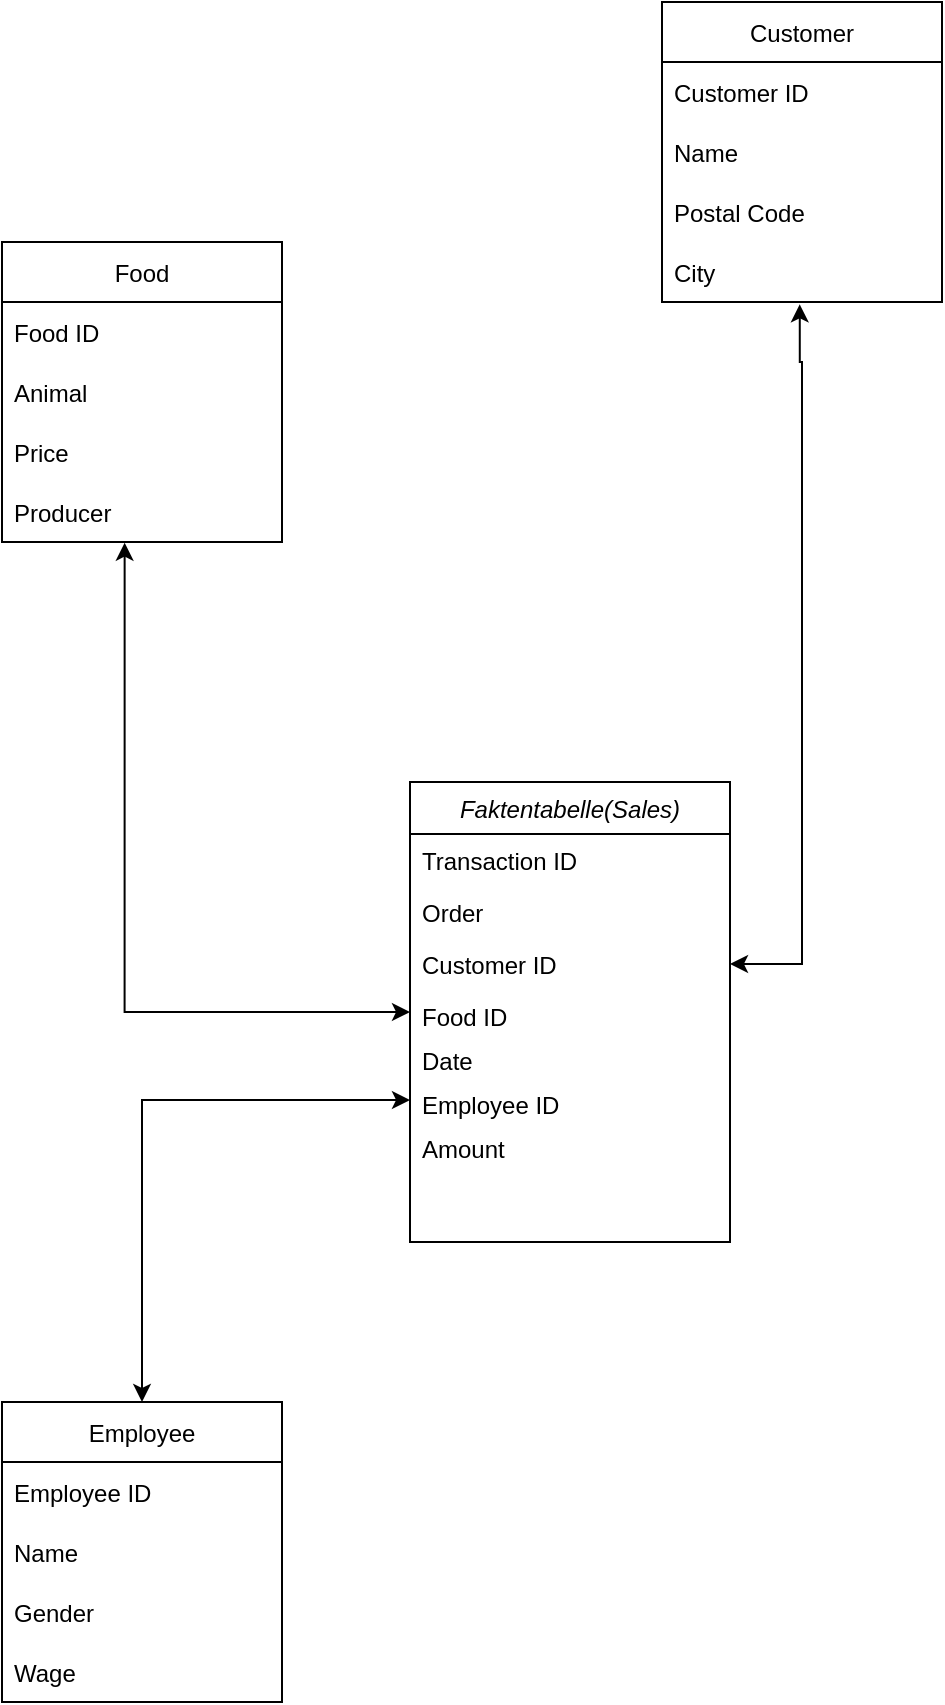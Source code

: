 <mxfile version="17.4.2" type="device"><diagram id="C5RBs43oDa-KdzZeNtuy" name="Page-1"><mxGraphModel dx="1017" dy="935" grid="1" gridSize="10" guides="1" tooltips="1" connect="1" arrows="1" fold="1" page="1" pageScale="1" pageWidth="827" pageHeight="1169" math="0" shadow="0"><root><mxCell id="WIyWlLk6GJQsqaUBKTNV-0"/><mxCell id="WIyWlLk6GJQsqaUBKTNV-1" parent="WIyWlLk6GJQsqaUBKTNV-0"/><mxCell id="iBV0RgWm-zcZDbJ2GDjt-28" style="edgeStyle=orthogonalEdgeStyle;rounded=0;orthogonalLoop=1;jettySize=auto;html=1;exitX=1;exitY=0.5;exitDx=0;exitDy=0;entryX=0.492;entryY=1.039;entryDx=0;entryDy=0;entryPerimeter=0;startArrow=classic;startFill=1;" edge="1" parent="WIyWlLk6GJQsqaUBKTNV-1" source="zkfFHV4jXpPFQw0GAbJ--2" target="iBV0RgWm-zcZDbJ2GDjt-44"><mxGeometry relative="1" as="geometry"><Array as="points"><mxPoint x="530" y="491"/><mxPoint x="530" y="190"/><mxPoint x="529" y="190"/></Array></mxGeometry></mxCell><mxCell id="iBV0RgWm-zcZDbJ2GDjt-35" style="edgeStyle=orthogonalEdgeStyle;rounded=0;orthogonalLoop=1;jettySize=auto;html=1;exitX=0;exitY=0.5;exitDx=0;exitDy=0;entryX=0.5;entryY=0;entryDx=0;entryDy=0;startArrow=classic;startFill=1;" edge="1" parent="WIyWlLk6GJQsqaUBKTNV-1" source="iBV0RgWm-zcZDbJ2GDjt-30" target="iBV0RgWm-zcZDbJ2GDjt-31"><mxGeometry relative="1" as="geometry"><Array as="points"><mxPoint x="334" y="559"/><mxPoint x="200" y="560"/></Array></mxGeometry></mxCell><mxCell id="zkfFHV4jXpPFQw0GAbJ--0" value="Faktentabelle(Sales)" style="swimlane;fontStyle=2;align=center;verticalAlign=top;childLayout=stackLayout;horizontal=1;startSize=26;horizontalStack=0;resizeParent=1;resizeLast=0;collapsible=1;marginBottom=0;rounded=0;shadow=0;strokeWidth=1;" parent="WIyWlLk6GJQsqaUBKTNV-1" vertex="1"><mxGeometry x="334" y="400" width="160" height="230" as="geometry"><mxRectangle x="230" y="140" width="160" height="26" as="alternateBounds"/></mxGeometry></mxCell><mxCell id="zkfFHV4jXpPFQw0GAbJ--1" value="Transaction ID" style="text;align=left;verticalAlign=top;spacingLeft=4;spacingRight=4;overflow=hidden;rotatable=0;points=[[0,0.5],[1,0.5]];portConstraint=eastwest;" parent="zkfFHV4jXpPFQw0GAbJ--0" vertex="1"><mxGeometry y="26" width="160" height="26" as="geometry"/></mxCell><mxCell id="iBV0RgWm-zcZDbJ2GDjt-37" value="Order" style="text;align=left;verticalAlign=top;spacingLeft=4;spacingRight=4;overflow=hidden;rotatable=0;points=[[0,0.5],[1,0.5]];portConstraint=eastwest;" vertex="1" parent="zkfFHV4jXpPFQw0GAbJ--0"><mxGeometry y="52" width="160" height="26" as="geometry"/></mxCell><mxCell id="zkfFHV4jXpPFQw0GAbJ--2" value="Customer ID" style="text;align=left;verticalAlign=top;spacingLeft=4;spacingRight=4;overflow=hidden;rotatable=0;points=[[0,0.5],[1,0.5]];portConstraint=eastwest;rounded=0;shadow=0;html=0;" parent="zkfFHV4jXpPFQw0GAbJ--0" vertex="1"><mxGeometry y="78" width="160" height="26" as="geometry"/></mxCell><mxCell id="zkfFHV4jXpPFQw0GAbJ--3" value="Food ID" style="text;align=left;verticalAlign=top;spacingLeft=4;spacingRight=4;overflow=hidden;rotatable=0;points=[[0,0.5],[1,0.5]];portConstraint=eastwest;rounded=0;shadow=0;html=0;" parent="zkfFHV4jXpPFQw0GAbJ--0" vertex="1"><mxGeometry y="104" width="160" height="22" as="geometry"/></mxCell><mxCell id="iBV0RgWm-zcZDbJ2GDjt-0" value="Date &#10;" style="text;align=left;verticalAlign=top;spacingLeft=4;spacingRight=4;overflow=hidden;rotatable=0;points=[[0,0.5],[1,0.5]];portConstraint=eastwest;rounded=0;shadow=0;html=0;" vertex="1" parent="zkfFHV4jXpPFQw0GAbJ--0"><mxGeometry y="126" width="160" height="22" as="geometry"/></mxCell><mxCell id="iBV0RgWm-zcZDbJ2GDjt-30" value="Employee ID" style="text;align=left;verticalAlign=top;spacingLeft=4;spacingRight=4;overflow=hidden;rotatable=0;points=[[0,0.5],[1,0.5]];portConstraint=eastwest;rounded=0;shadow=0;html=0;" vertex="1" parent="zkfFHV4jXpPFQw0GAbJ--0"><mxGeometry y="148" width="160" height="22" as="geometry"/></mxCell><mxCell id="iBV0RgWm-zcZDbJ2GDjt-43" value="Amount" style="text;align=left;verticalAlign=top;spacingLeft=4;spacingRight=4;overflow=hidden;rotatable=0;points=[[0,0.5],[1,0.5]];portConstraint=eastwest;rounded=0;shadow=0;html=0;" vertex="1" parent="zkfFHV4jXpPFQw0GAbJ--0"><mxGeometry y="170" width="160" height="22" as="geometry"/></mxCell><mxCell id="iBV0RgWm-zcZDbJ2GDjt-7" value="Customer" style="swimlane;fontStyle=0;childLayout=stackLayout;horizontal=1;startSize=30;horizontalStack=0;resizeParent=1;resizeParentMax=0;resizeLast=0;collapsible=1;marginBottom=0;" vertex="1" parent="WIyWlLk6GJQsqaUBKTNV-1"><mxGeometry x="460" y="10" width="140" height="150" as="geometry"/></mxCell><mxCell id="iBV0RgWm-zcZDbJ2GDjt-10" value="Customer ID" style="text;strokeColor=none;fillColor=none;align=left;verticalAlign=middle;spacingLeft=4;spacingRight=4;overflow=hidden;points=[[0,0.5],[1,0.5]];portConstraint=eastwest;rotatable=0;" vertex="1" parent="iBV0RgWm-zcZDbJ2GDjt-7"><mxGeometry y="30" width="140" height="30" as="geometry"/></mxCell><mxCell id="iBV0RgWm-zcZDbJ2GDjt-8" value="Name" style="text;strokeColor=none;fillColor=none;align=left;verticalAlign=middle;spacingLeft=4;spacingRight=4;overflow=hidden;points=[[0,0.5],[1,0.5]];portConstraint=eastwest;rotatable=0;" vertex="1" parent="iBV0RgWm-zcZDbJ2GDjt-7"><mxGeometry y="60" width="140" height="30" as="geometry"/></mxCell><mxCell id="iBV0RgWm-zcZDbJ2GDjt-9" value="Postal Code" style="text;strokeColor=none;fillColor=none;align=left;verticalAlign=middle;spacingLeft=4;spacingRight=4;overflow=hidden;points=[[0,0.5],[1,0.5]];portConstraint=eastwest;rotatable=0;" vertex="1" parent="iBV0RgWm-zcZDbJ2GDjt-7"><mxGeometry y="90" width="140" height="30" as="geometry"/></mxCell><mxCell id="iBV0RgWm-zcZDbJ2GDjt-44" value="City" style="text;strokeColor=none;fillColor=none;align=left;verticalAlign=middle;spacingLeft=4;spacingRight=4;overflow=hidden;points=[[0,0.5],[1,0.5]];portConstraint=eastwest;rotatable=0;" vertex="1" parent="iBV0RgWm-zcZDbJ2GDjt-7"><mxGeometry y="120" width="140" height="30" as="geometry"/></mxCell><mxCell id="iBV0RgWm-zcZDbJ2GDjt-11" value="Food" style="swimlane;fontStyle=0;childLayout=stackLayout;horizontal=1;startSize=30;horizontalStack=0;resizeParent=1;resizeParentMax=0;resizeLast=0;collapsible=1;marginBottom=0;" vertex="1" parent="WIyWlLk6GJQsqaUBKTNV-1"><mxGeometry x="130" y="130" width="140" height="150" as="geometry"/></mxCell><mxCell id="iBV0RgWm-zcZDbJ2GDjt-12" value="Food ID" style="text;strokeColor=none;fillColor=none;align=left;verticalAlign=middle;spacingLeft=4;spacingRight=4;overflow=hidden;points=[[0,0.5],[1,0.5]];portConstraint=eastwest;rotatable=0;" vertex="1" parent="iBV0RgWm-zcZDbJ2GDjt-11"><mxGeometry y="30" width="140" height="30" as="geometry"/></mxCell><mxCell id="iBV0RgWm-zcZDbJ2GDjt-48" value="Animal" style="text;strokeColor=none;fillColor=none;align=left;verticalAlign=middle;spacingLeft=4;spacingRight=4;overflow=hidden;points=[[0,0.5],[1,0.5]];portConstraint=eastwest;rotatable=0;" vertex="1" parent="iBV0RgWm-zcZDbJ2GDjt-11"><mxGeometry y="60" width="140" height="30" as="geometry"/></mxCell><mxCell id="iBV0RgWm-zcZDbJ2GDjt-13" value="Price" style="text;strokeColor=none;fillColor=none;align=left;verticalAlign=middle;spacingLeft=4;spacingRight=4;overflow=hidden;points=[[0,0.5],[1,0.5]];portConstraint=eastwest;rotatable=0;" vertex="1" parent="iBV0RgWm-zcZDbJ2GDjt-11"><mxGeometry y="90" width="140" height="30" as="geometry"/></mxCell><mxCell id="iBV0RgWm-zcZDbJ2GDjt-14" value="Producer" style="text;strokeColor=none;fillColor=none;align=left;verticalAlign=middle;spacingLeft=4;spacingRight=4;overflow=hidden;points=[[0,0.5],[1,0.5]];portConstraint=eastwest;rotatable=0;" vertex="1" parent="iBV0RgWm-zcZDbJ2GDjt-11"><mxGeometry y="120" width="140" height="30" as="geometry"/></mxCell><mxCell id="iBV0RgWm-zcZDbJ2GDjt-29" style="edgeStyle=orthogonalEdgeStyle;rounded=0;orthogonalLoop=1;jettySize=auto;html=1;exitX=0;exitY=0.5;exitDx=0;exitDy=0;entryX=0.438;entryY=1.011;entryDx=0;entryDy=0;entryPerimeter=0;startArrow=classic;startFill=1;" edge="1" parent="WIyWlLk6GJQsqaUBKTNV-1" source="zkfFHV4jXpPFQw0GAbJ--3" target="iBV0RgWm-zcZDbJ2GDjt-14"><mxGeometry relative="1" as="geometry"/></mxCell><mxCell id="iBV0RgWm-zcZDbJ2GDjt-31" value="Employee" style="swimlane;fontStyle=0;childLayout=stackLayout;horizontal=1;startSize=30;horizontalStack=0;resizeParent=1;resizeParentMax=0;resizeLast=0;collapsible=1;marginBottom=0;" vertex="1" parent="WIyWlLk6GJQsqaUBKTNV-1"><mxGeometry x="130" y="710" width="140" height="150" as="geometry"/></mxCell><mxCell id="iBV0RgWm-zcZDbJ2GDjt-45" value="Employee ID" style="text;strokeColor=none;fillColor=none;align=left;verticalAlign=middle;spacingLeft=4;spacingRight=4;overflow=hidden;points=[[0,0.5],[1,0.5]];portConstraint=eastwest;rotatable=0;" vertex="1" parent="iBV0RgWm-zcZDbJ2GDjt-31"><mxGeometry y="30" width="140" height="30" as="geometry"/></mxCell><mxCell id="iBV0RgWm-zcZDbJ2GDjt-32" value="Name" style="text;strokeColor=none;fillColor=none;align=left;verticalAlign=middle;spacingLeft=4;spacingRight=4;overflow=hidden;points=[[0,0.5],[1,0.5]];portConstraint=eastwest;rotatable=0;" vertex="1" parent="iBV0RgWm-zcZDbJ2GDjt-31"><mxGeometry y="60" width="140" height="30" as="geometry"/></mxCell><mxCell id="iBV0RgWm-zcZDbJ2GDjt-36" value="Gender" style="text;strokeColor=none;fillColor=none;align=left;verticalAlign=middle;spacingLeft=4;spacingRight=4;overflow=hidden;points=[[0,0.5],[1,0.5]];portConstraint=eastwest;rotatable=0;" vertex="1" parent="iBV0RgWm-zcZDbJ2GDjt-31"><mxGeometry y="90" width="140" height="30" as="geometry"/></mxCell><mxCell id="iBV0RgWm-zcZDbJ2GDjt-33" value="Wage" style="text;strokeColor=none;fillColor=none;align=left;verticalAlign=middle;spacingLeft=4;spacingRight=4;overflow=hidden;points=[[0,0.5],[1,0.5]];portConstraint=eastwest;rotatable=0;" vertex="1" parent="iBV0RgWm-zcZDbJ2GDjt-31"><mxGeometry y="120" width="140" height="30" as="geometry"/></mxCell></root></mxGraphModel></diagram></mxfile>
